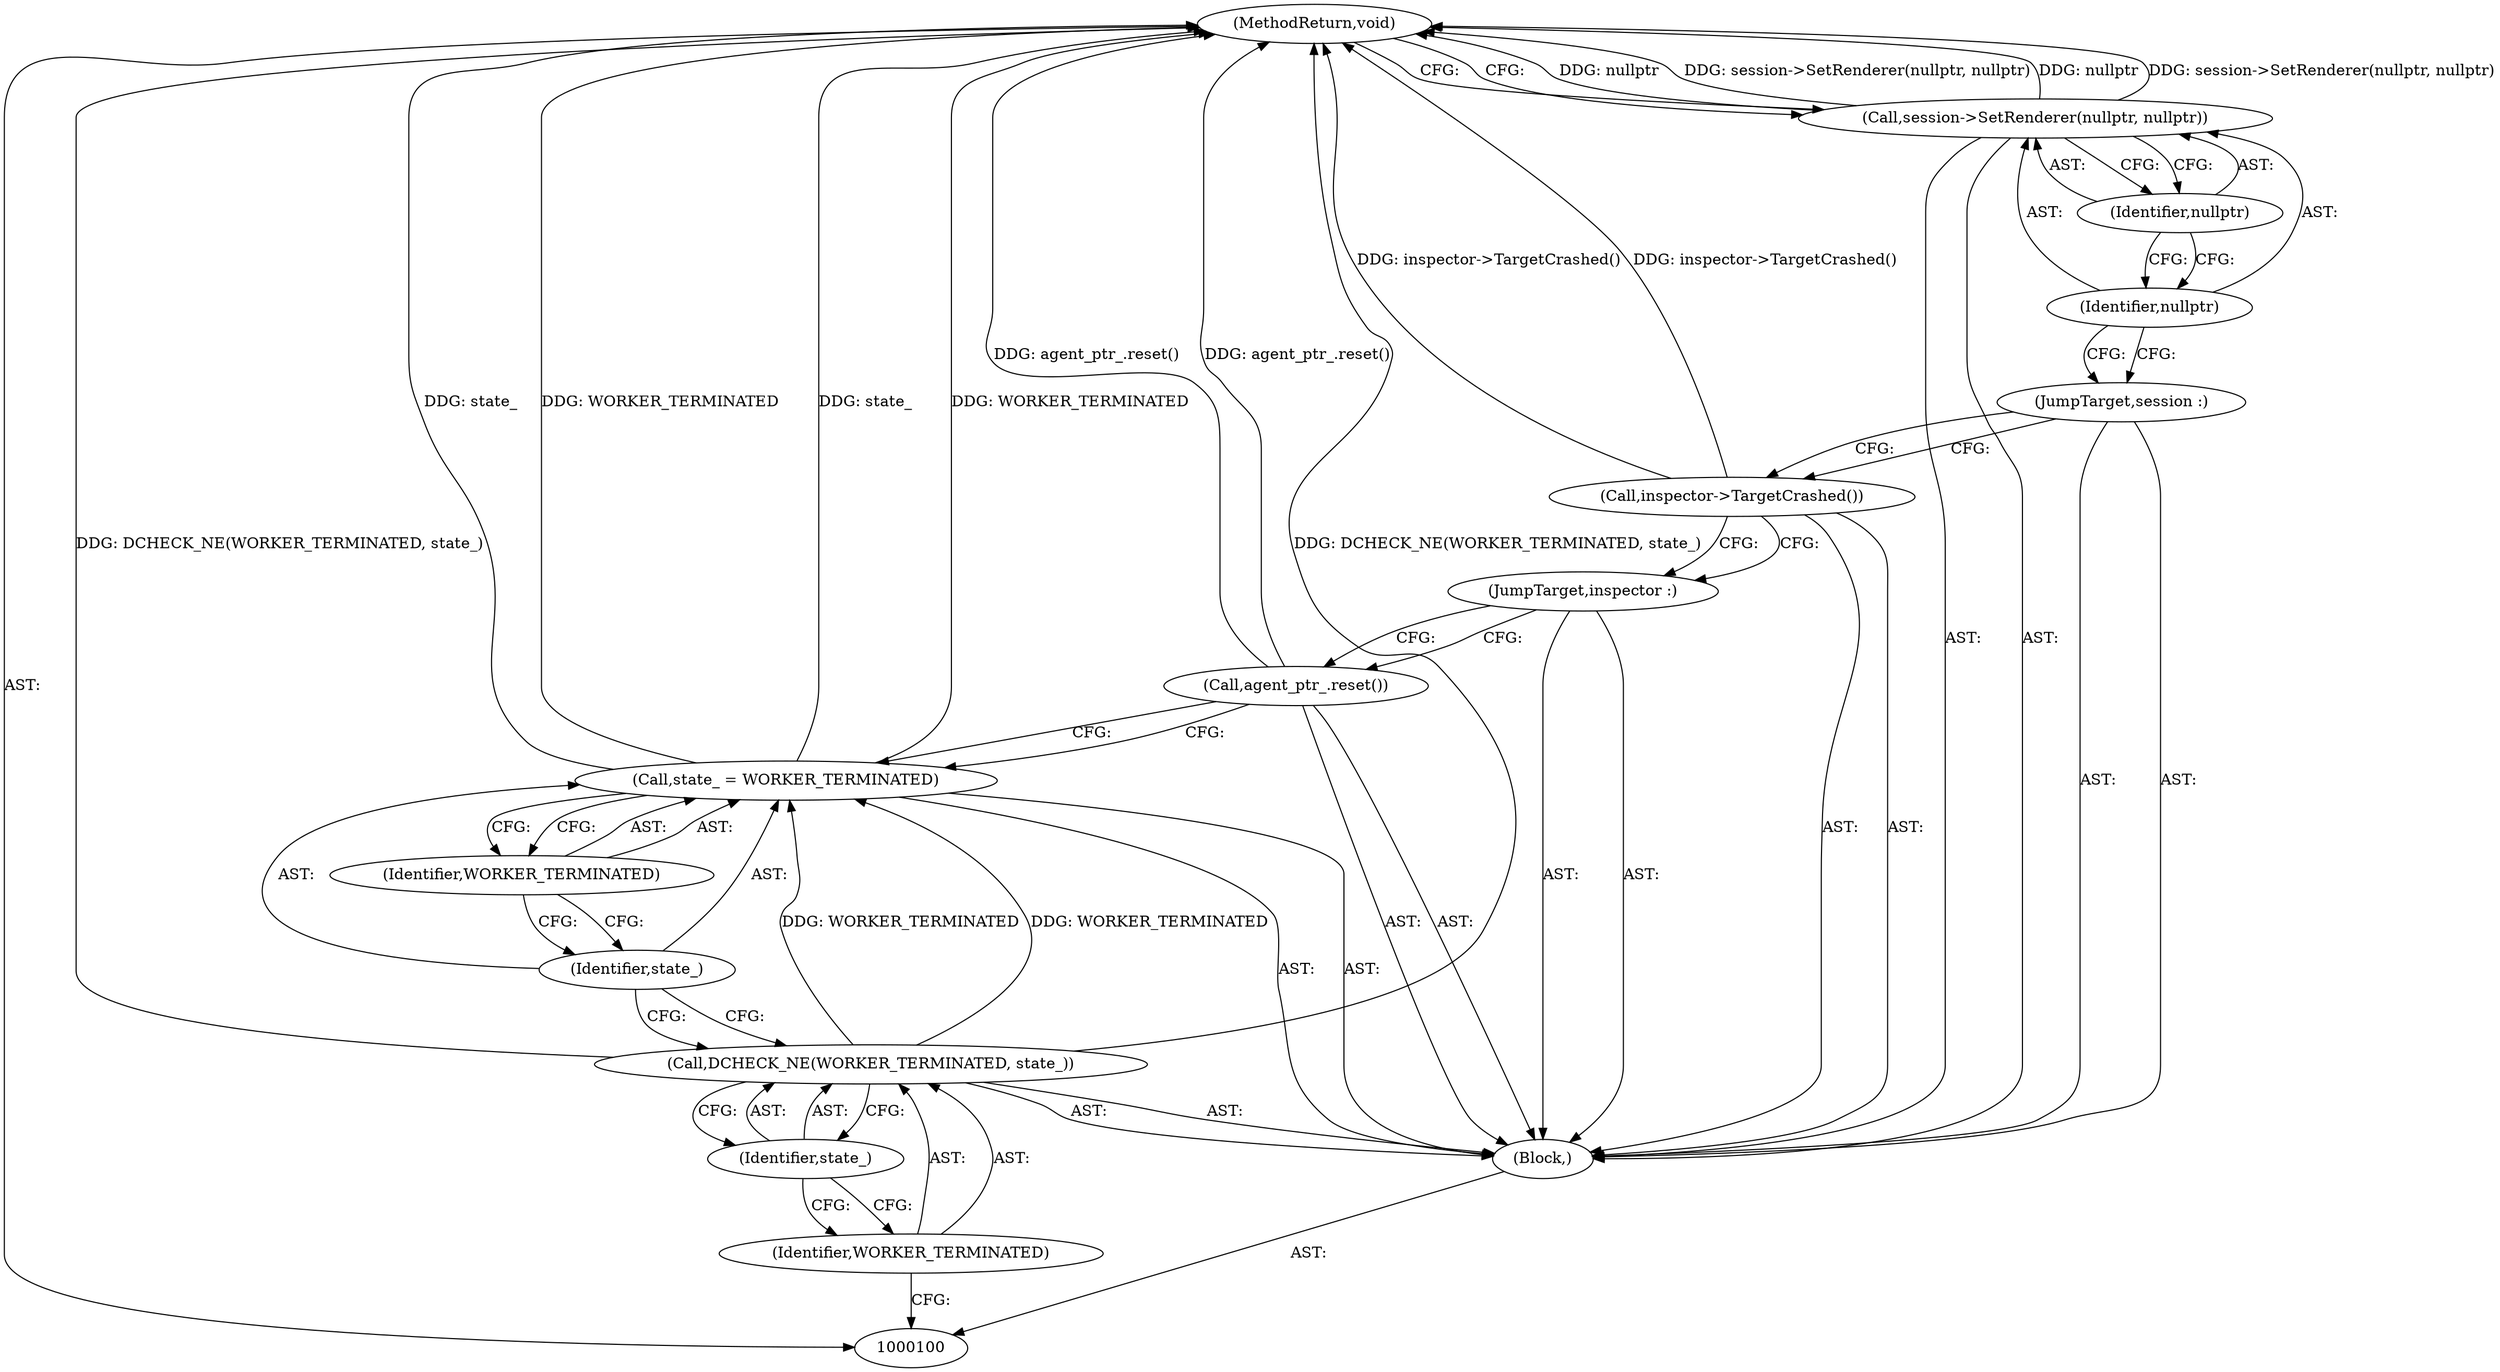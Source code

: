 digraph "1_Chrome_3c8e4852477d5b1e2da877808c998dc57db9460f_43" {
"1000115" [label="(MethodReturn,void)"];
"1000101" [label="(Block,)"];
"1000103" [label="(Identifier,WORKER_TERMINATED)"];
"1000102" [label="(Call,DCHECK_NE(WORKER_TERMINATED, state_))"];
"1000104" [label="(Identifier,state_)"];
"1000107" [label="(Identifier,WORKER_TERMINATED)"];
"1000105" [label="(Call,state_ = WORKER_TERMINATED)"];
"1000106" [label="(Identifier,state_)"];
"1000108" [label="(Call,agent_ptr_.reset())"];
"1000109" [label="(JumpTarget,inspector :)"];
"1000110" [label="(Call,inspector->TargetCrashed())"];
"1000111" [label="(JumpTarget,session :)"];
"1000113" [label="(Identifier,nullptr)"];
"1000114" [label="(Identifier,nullptr)"];
"1000112" [label="(Call,session->SetRenderer(nullptr, nullptr))"];
"1000115" -> "1000100"  [label="AST: "];
"1000115" -> "1000112"  [label="CFG: "];
"1000108" -> "1000115"  [label="DDG: agent_ptr_.reset()"];
"1000105" -> "1000115"  [label="DDG: WORKER_TERMINATED"];
"1000105" -> "1000115"  [label="DDG: state_"];
"1000112" -> "1000115"  [label="DDG: nullptr"];
"1000112" -> "1000115"  [label="DDG: session->SetRenderer(nullptr, nullptr)"];
"1000102" -> "1000115"  [label="DDG: DCHECK_NE(WORKER_TERMINATED, state_)"];
"1000110" -> "1000115"  [label="DDG: inspector->TargetCrashed()"];
"1000101" -> "1000100"  [label="AST: "];
"1000102" -> "1000101"  [label="AST: "];
"1000105" -> "1000101"  [label="AST: "];
"1000108" -> "1000101"  [label="AST: "];
"1000109" -> "1000101"  [label="AST: "];
"1000110" -> "1000101"  [label="AST: "];
"1000111" -> "1000101"  [label="AST: "];
"1000112" -> "1000101"  [label="AST: "];
"1000103" -> "1000102"  [label="AST: "];
"1000103" -> "1000100"  [label="CFG: "];
"1000104" -> "1000103"  [label="CFG: "];
"1000102" -> "1000101"  [label="AST: "];
"1000102" -> "1000104"  [label="CFG: "];
"1000103" -> "1000102"  [label="AST: "];
"1000104" -> "1000102"  [label="AST: "];
"1000106" -> "1000102"  [label="CFG: "];
"1000102" -> "1000115"  [label="DDG: DCHECK_NE(WORKER_TERMINATED, state_)"];
"1000102" -> "1000105"  [label="DDG: WORKER_TERMINATED"];
"1000104" -> "1000102"  [label="AST: "];
"1000104" -> "1000103"  [label="CFG: "];
"1000102" -> "1000104"  [label="CFG: "];
"1000107" -> "1000105"  [label="AST: "];
"1000107" -> "1000106"  [label="CFG: "];
"1000105" -> "1000107"  [label="CFG: "];
"1000105" -> "1000101"  [label="AST: "];
"1000105" -> "1000107"  [label="CFG: "];
"1000106" -> "1000105"  [label="AST: "];
"1000107" -> "1000105"  [label="AST: "];
"1000108" -> "1000105"  [label="CFG: "];
"1000105" -> "1000115"  [label="DDG: WORKER_TERMINATED"];
"1000105" -> "1000115"  [label="DDG: state_"];
"1000102" -> "1000105"  [label="DDG: WORKER_TERMINATED"];
"1000106" -> "1000105"  [label="AST: "];
"1000106" -> "1000102"  [label="CFG: "];
"1000107" -> "1000106"  [label="CFG: "];
"1000108" -> "1000101"  [label="AST: "];
"1000108" -> "1000105"  [label="CFG: "];
"1000109" -> "1000108"  [label="CFG: "];
"1000108" -> "1000115"  [label="DDG: agent_ptr_.reset()"];
"1000109" -> "1000101"  [label="AST: "];
"1000109" -> "1000108"  [label="CFG: "];
"1000110" -> "1000109"  [label="CFG: "];
"1000110" -> "1000101"  [label="AST: "];
"1000110" -> "1000109"  [label="CFG: "];
"1000111" -> "1000110"  [label="CFG: "];
"1000110" -> "1000115"  [label="DDG: inspector->TargetCrashed()"];
"1000111" -> "1000101"  [label="AST: "];
"1000111" -> "1000110"  [label="CFG: "];
"1000113" -> "1000111"  [label="CFG: "];
"1000113" -> "1000112"  [label="AST: "];
"1000113" -> "1000111"  [label="CFG: "];
"1000114" -> "1000113"  [label="CFG: "];
"1000114" -> "1000112"  [label="AST: "];
"1000114" -> "1000113"  [label="CFG: "];
"1000112" -> "1000114"  [label="CFG: "];
"1000112" -> "1000101"  [label="AST: "];
"1000112" -> "1000114"  [label="CFG: "];
"1000113" -> "1000112"  [label="AST: "];
"1000114" -> "1000112"  [label="AST: "];
"1000115" -> "1000112"  [label="CFG: "];
"1000112" -> "1000115"  [label="DDG: nullptr"];
"1000112" -> "1000115"  [label="DDG: session->SetRenderer(nullptr, nullptr)"];
}
